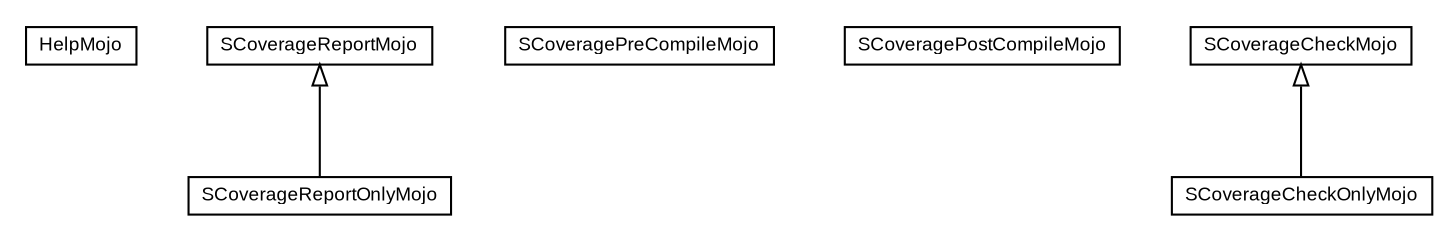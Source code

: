 #!/usr/local/bin/dot
#
# Class diagram 
# Generated by UMLGraph version R5_6-24-gf6e263 (http://www.umlgraph.org/)
#

digraph G {
	edge [fontname="arial",fontsize=10,labelfontname="arial",labelfontsize=10];
	node [fontname="arial",fontsize=10,shape=plaintext];
	nodesep=0.25;
	ranksep=0.5;
	// org.scoverage.plugin.HelpMojo
	c0 [label=<<table title="org.scoverage.plugin.HelpMojo" border="0" cellborder="1" cellspacing="0" cellpadding="2" port="p" href="./HelpMojo.html">
		<tr><td><table border="0" cellspacing="0" cellpadding="1">
<tr><td align="center" balign="center"> HelpMojo </td></tr>
		</table></td></tr>
		</table>>, URL="./HelpMojo.html", fontname="arial", fontcolor="black", fontsize=9.0];
	// org.scoverage.plugin.SCoverageReportOnlyMojo
	c1 [label=<<table title="org.scoverage.plugin.SCoverageReportOnlyMojo" border="0" cellborder="1" cellspacing="0" cellpadding="2" port="p" href="./SCoverageReportOnlyMojo.html">
		<tr><td><table border="0" cellspacing="0" cellpadding="1">
<tr><td align="center" balign="center"> SCoverageReportOnlyMojo </td></tr>
		</table></td></tr>
		</table>>, URL="./SCoverageReportOnlyMojo.html", fontname="arial", fontcolor="black", fontsize=9.0];
	// org.scoverage.plugin.SCoverageReportMojo
	c2 [label=<<table title="org.scoverage.plugin.SCoverageReportMojo" border="0" cellborder="1" cellspacing="0" cellpadding="2" port="p" href="./SCoverageReportMojo.html">
		<tr><td><table border="0" cellspacing="0" cellpadding="1">
<tr><td align="center" balign="center"> SCoverageReportMojo </td></tr>
		</table></td></tr>
		</table>>, URL="./SCoverageReportMojo.html", fontname="arial", fontcolor="black", fontsize=9.0];
	// org.scoverage.plugin.SCoveragePreCompileMojo
	c3 [label=<<table title="org.scoverage.plugin.SCoveragePreCompileMojo" border="0" cellborder="1" cellspacing="0" cellpadding="2" port="p" href="./SCoveragePreCompileMojo.html">
		<tr><td><table border="0" cellspacing="0" cellpadding="1">
<tr><td align="center" balign="center"> SCoveragePreCompileMojo </td></tr>
		</table></td></tr>
		</table>>, URL="./SCoveragePreCompileMojo.html", fontname="arial", fontcolor="black", fontsize=9.0];
	// org.scoverage.plugin.SCoveragePostCompileMojo
	c4 [label=<<table title="org.scoverage.plugin.SCoveragePostCompileMojo" border="0" cellborder="1" cellspacing="0" cellpadding="2" port="p" href="./SCoveragePostCompileMojo.html">
		<tr><td><table border="0" cellspacing="0" cellpadding="1">
<tr><td align="center" balign="center"> SCoveragePostCompileMojo </td></tr>
		</table></td></tr>
		</table>>, URL="./SCoveragePostCompileMojo.html", fontname="arial", fontcolor="black", fontsize=9.0];
	// org.scoverage.plugin.SCoverageCheckOnlyMojo
	c5 [label=<<table title="org.scoverage.plugin.SCoverageCheckOnlyMojo" border="0" cellborder="1" cellspacing="0" cellpadding="2" port="p" href="./SCoverageCheckOnlyMojo.html">
		<tr><td><table border="0" cellspacing="0" cellpadding="1">
<tr><td align="center" balign="center"> SCoverageCheckOnlyMojo </td></tr>
		</table></td></tr>
		</table>>, URL="./SCoverageCheckOnlyMojo.html", fontname="arial", fontcolor="black", fontsize=9.0];
	// org.scoverage.plugin.SCoverageCheckMojo
	c6 [label=<<table title="org.scoverage.plugin.SCoverageCheckMojo" border="0" cellborder="1" cellspacing="0" cellpadding="2" port="p" href="./SCoverageCheckMojo.html">
		<tr><td><table border="0" cellspacing="0" cellpadding="1">
<tr><td align="center" balign="center"> SCoverageCheckMojo </td></tr>
		</table></td></tr>
		</table>>, URL="./SCoverageCheckMojo.html", fontname="arial", fontcolor="black", fontsize=9.0];
	//org.scoverage.plugin.SCoverageReportOnlyMojo extends org.scoverage.plugin.SCoverageReportMojo
	c2:p -> c1:p [dir=back,arrowtail=empty];
	//org.scoverage.plugin.SCoverageCheckOnlyMojo extends org.scoverage.plugin.SCoverageCheckMojo
	c6:p -> c5:p [dir=back,arrowtail=empty];
}

